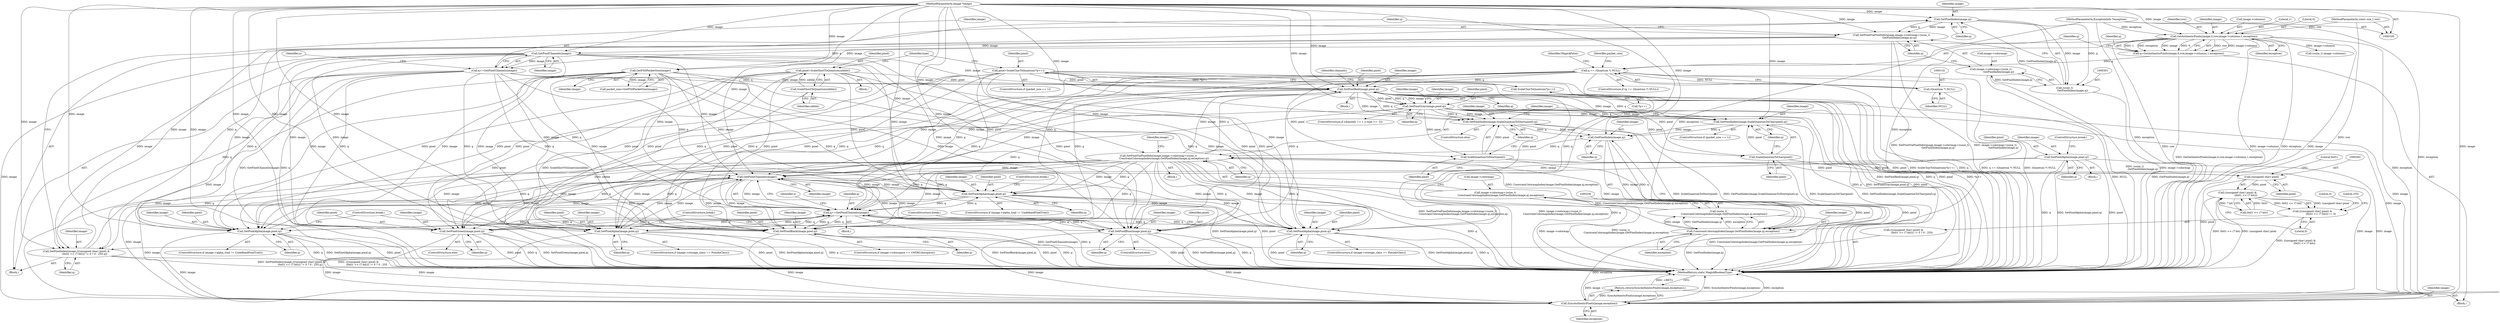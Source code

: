 digraph "1_ImageMagick_e14fd0a2801f73bdc123baf4fbab97dec55919eb@del" {
"1000302" [label="(Call,GetPixelIndex(image,q))"];
"1000277" [label="(Call,SetPixelIndex(image,(((unsigned char) pixel) &\n                     (0x01 << (7-bit))) != 0 ? 0 : 255,q))"];
"1000308" [label="(Call,GetPixelChannels(image))"];
"1000294" [label="(Call,SetPixelViaPixelInfo(image,image->colormap+(ssize_t)\n                    GetPixelIndex(image,q),q))"];
"1000302" [label="(Call,GetPixelIndex(image,q))"];
"1000101" [label="(MethodParameterIn,Image *image)"];
"1000300" [label="(Call,(ssize_t)\n                    GetPixelIndex(image,q))"];
"1000229" [label="(Call,SetPixelViaPixelInfo(image,image->colormap+(ssize_t)\n              ConstrainColormapIndex(image,GetPixelIndex(image,q),exception),q))"];
"1000237" [label="(Call,ConstrainColormapIndex(image,GetPixelIndex(image,q),exception))"];
"1000239" [label="(Call,GetPixelIndex(image,q))"];
"1000224" [label="(Call,SetPixelIndex(image,ScaleQuantumToShort(pixel),q))"];
"1000190" [label="(Call,SetPixelRed(image,pixel,q))"];
"1000138" [label="(Call,GetPSDPacketSize(image))"];
"1000119" [label="(Call,GetAuthenticPixels(image,0,row,image->columns,1,exception))"];
"1000103" [label="(MethodParameterIn,const size_t row)"];
"1000106" [label="(MethodParameterIn,ExceptionInfo *exception)"];
"1000405" [label="(Call,GetPixelChannels(image))"];
"1000396" [label="(Call,SetPixelAlpha(image,pixel,q))"];
"1000158" [label="(Call,pixel=ScaleCharToQuantum(*p++))"];
"1000160" [label="(Call,ScaleCharToQuantum(*p++))"];
"1000173" [label="(Call,pixel=ScaleShortToQuantum(nibble))"];
"1000175" [label="(Call,ScaleShortToQuantum(nibble))"];
"1000129" [label="(Call,q == (Quantum *) NULL)"];
"1000117" [label="(Call,q=GetAuthenticPixels(image,0,row,image->columns,1,exception))"];
"1000131" [label="(Call,(Quantum *) NULL)"];
"1000403" [label="(Call,q+=GetPixelChannels(image))"];
"1000182" [label="(Call,SetPixelAlpha(image,pixel,q))"];
"1000329" [label="(Call,SetPixelGreen(image,pixel,q))"];
"1000306" [label="(Call,q+=GetPixelChannels(image))"];
"1000347" [label="(Call,SetPixelBlue(image,pixel,q))"];
"1000324" [label="(Call,SetPixelAlpha(image,pixel,q))"];
"1000360" [label="(Call,SetPixelBlack(image,pixel,q))"];
"1000203" [label="(Call,SetPixelGray(image,pixel,q))"];
"1000371" [label="(Call,SetPixelAlpha(image,pixel,q))"];
"1000342" [label="(Call,SetPixelAlpha(image,pixel,q))"];
"1000226" [label="(Call,ScaleQuantumToShort(pixel))"];
"1000218" [label="(Call,SetPixelIndex(image,ScaleQuantumToChar(pixel),q))"];
"1000220" [label="(Call,ScaleQuantumToChar(pixel))"];
"1000235" [label="(Call,(ssize_t)\n              ConstrainColormapIndex(image,GetPixelIndex(image,q),exception))"];
"1000296" [label="(Call,image->colormap+(ssize_t)\n                    GetPixelIndex(image,q))"];
"1000408" [label="(Call,SyncAuthenticPixels(image,exception))"];
"1000407" [label="(Return,return(SyncAuthenticPixels(image,exception));)"];
"1000231" [label="(Call,image->colormap+(ssize_t)\n              ConstrainColormapIndex(image,GetPixelIndex(image,q),exception))"];
"1000282" [label="(Call,(unsigned char) pixel)"];
"1000281" [label="(Call,((unsigned char) pixel) &\n                     (0x01 << (7-bit)))"];
"1000280" [label="(Call,(((unsigned char) pixel) &\n                     (0x01 << (7-bit))) != 0)"];
"1000296" [label="(Call,image->colormap+(ssize_t)\n                    GetPixelIndex(image,q))"];
"1000304" [label="(Identifier,q)"];
"1000372" [label="(Identifier,image)"];
"1000197" [label="(Identifier,channels)"];
"1000410" [label="(Identifier,exception)"];
"1000336" [label="(ControlStructure,if (image->storage_class == PseudoClass))"];
"1000122" [label="(Identifier,row)"];
"1000204" [label="(Identifier,image)"];
"1000365" [label="(ControlStructure,if (image->alpha_trait != UndefinedPixelTrait))"];
"1000247" [label="(Identifier,image)"];
"1000238" [label="(Identifier,image)"];
"1000135" [label="(Identifier,MagickFalse)"];
"1000213" [label="(Block,)"];
"1000232" [label="(Call,image->colormap)"];
"1000184" [label="(Identifier,pixel)"];
"1000152" [label="(Identifier,x)"];
"1000240" [label="(Identifier,image)"];
"1000176" [label="(Identifier,nibble)"];
"1000139" [label="(Identifier,image)"];
"1000183" [label="(Identifier,image)"];
"1000205" [label="(Identifier,pixel)"];
"1000281" [label="(Call,((unsigned char) pixel) &\n                     (0x01 << (7-bit)))"];
"1000306" [label="(Call,q+=GetPixelChannels(image))"];
"1000120" [label="(Identifier,image)"];
"1000159" [label="(Identifier,pixel)"];
"1000123" [label="(Call,image->columns)"];
"1000397" [label="(Identifier,image)"];
"1000118" [label="(Identifier,q)"];
"1000348" [label="(Identifier,image)"];
"1000225" [label="(Identifier,image)"];
"1000175" [label="(Call,ScaleShortToQuantum(nibble))"];
"1000307" [label="(Identifier,q)"];
"1000291" [label="(Literal,0)"];
"1000351" [label="(ControlStructure,break;)"];
"1000302" [label="(Call,GetPixelIndex(image,q))"];
"1000107" [label="(Block,)"];
"1000220" [label="(Call,ScaleQuantumToChar(pixel))"];
"1000363" [label="(Identifier,q)"];
"1000292" [label="(Literal,255)"];
"1000127" [label="(Identifier,exception)"];
"1000405" [label="(Call,GetPixelChannels(image))"];
"1000293" [label="(Identifier,q)"];
"1000224" [label="(Call,SetPixelIndex(image,ScaleQuantumToShort(pixel),q))"];
"1000290" [label="(Literal,0)"];
"1000210" [label="(Identifier,image)"];
"1000349" [label="(Identifier,pixel)"];
"1000294" [label="(Call,SetPixelViaPixelInfo(image,image->colormap+(ssize_t)\n                    GetPixelIndex(image,q),q))"];
"1000403" [label="(Call,q+=GetPixelChannels(image))"];
"1000331" [label="(Identifier,pixel)"];
"1000243" [label="(Identifier,q)"];
"1000131" [label="(Call,(Quantum *) NULL)"];
"1000189" [label="(Block,)"];
"1000309" [label="(Identifier,image)"];
"1000297" [label="(Call,image->colormap)"];
"1000318" [label="(ControlStructure,if (image->storage_class == PseudoClass))"];
"1000182" [label="(Call,SetPixelAlpha(image,pixel,q))"];
"1000286" [label="(Literal,0x01)"];
"1000241" [label="(Identifier,q)"];
"1000237" [label="(Call,ConstrainColormapIndex(image,GetPixelIndex(image,q),exception))"];
"1000329" [label="(Call,SetPixelGreen(image,pixel,q))"];
"1000101" [label="(MethodParameterIn,Image *image)"];
"1000173" [label="(Call,pixel=ScaleShortToQuantum(nibble))"];
"1000161" [label="(Call,*p++)"];
"1000137" [label="(Identifier,packet_size)"];
"1000374" [label="(Identifier,q)"];
"1000308" [label="(Call,GetPixelChannels(image))"];
"1000408" [label="(Call,SyncAuthenticPixels(image,exception))"];
"1000186" [label="(ControlStructure,break;)"];
"1000226" [label="(Call,ScaleQuantumToShort(pixel))"];
"1000398" [label="(Identifier,pixel)"];
"1000154" [label="(ControlStructure,if (packet_size == 1))"];
"1000239" [label="(Call,GetPixelIndex(image,q))"];
"1000360" [label="(Call,SetPixelBlack(image,pixel,q))"];
"1000221" [label="(Identifier,pixel)"];
"1000228" [label="(Identifier,q)"];
"1000138" [label="(Call,GetPSDPacketSize(image))"];
"1000153" [label="(Block,)"];
"1000295" [label="(Identifier,image)"];
"1000185" [label="(Identifier,q)"];
"1000361" [label="(Identifier,image)"];
"1000285" [label="(Call,0x01 << (7-bit))"];
"1000231" [label="(Call,image->colormap+(ssize_t)\n              ConstrainColormapIndex(image,GetPixelIndex(image,q),exception))"];
"1000136" [label="(Call,packet_size=GetPSDPacketSize(image))"];
"1000371" [label="(Call,SetPixelAlpha(image,pixel,q))"];
"1000362" [label="(Identifier,pixel)"];
"1000280" [label="(Call,(((unsigned char) pixel) &\n                     (0x01 << (7-bit))) != 0)"];
"1000411" [label="(MethodReturn,static MagickBooleanType)"];
"1000324" [label="(Call,SetPixelAlpha(image,pixel,q))"];
"1000282" [label="(Call,(unsigned char) pixel)"];
"1000165" [label="(Block,)"];
"1000332" [label="(Identifier,q)"];
"1000342" [label="(Call,SetPixelAlpha(image,pixel,q))"];
"1000193" [label="(Identifier,q)"];
"1000327" [label="(Identifier,q)"];
"1000117" [label="(Call,q=GetAuthenticPixels(image,0,row,image->columns,1,exception))"];
"1000390" [label="(ControlStructure,if (image->alpha_trait != UndefinedPixelTrait))"];
"1000218" [label="(Call,SetPixelIndex(image,ScaleQuantumToChar(pixel),q))"];
"1000229" [label="(Call,SetPixelViaPixelInfo(image,image->colormap+(ssize_t)\n              ConstrainColormapIndex(image,GetPixelIndex(image,q),exception),q))"];
"1000126" [label="(Literal,1)"];
"1000325" [label="(Identifier,image)"];
"1000235" [label="(Call,(ssize_t)\n              ConstrainColormapIndex(image,GetPixelIndex(image,q),exception))"];
"1000106" [label="(MethodParameterIn,ExceptionInfo *exception)"];
"1000409" [label="(Identifier,image)"];
"1000346" [label="(ControlStructure,else)"];
"1000219" [label="(Identifier,image)"];
"1000300" [label="(Call,(ssize_t)\n                    GetPixelIndex(image,q))"];
"1000344" [label="(Identifier,pixel)"];
"1000303" [label="(Identifier,image)"];
"1000347" [label="(Call,SetPixelBlue(image,pixel,q))"];
"1000227" [label="(Identifier,pixel)"];
"1000373" [label="(Identifier,pixel)"];
"1000230" [label="(Identifier,image)"];
"1000203" [label="(Call,SetPixelGray(image,pixel,q))"];
"1000399" [label="(Identifier,q)"];
"1000375" [label="(ControlStructure,break;)"];
"1000400" [label="(ControlStructure,break;)"];
"1000276" [label="(Block,)"];
"1000121" [label="(Literal,0)"];
"1000214" [label="(ControlStructure,if (packet_size == 1))"];
"1000350" [label="(Identifier,q)"];
"1000284" [label="(Identifier,pixel)"];
"1000354" [label="(ControlStructure,if (image->colorspace == CMYKColorspace))"];
"1000330" [label="(Identifier,image)"];
"1000160" [label="(Call,ScaleCharToQuantum(*p++))"];
"1000174" [label="(Identifier,pixel)"];
"1000396" [label="(Call,SetPixelAlpha(image,pixel,q))"];
"1000305" [label="(Identifier,q)"];
"1000178" [label="(Identifier,type)"];
"1000190" [label="(Call,SetPixelRed(image,pixel,q))"];
"1000146" [label="(Call,(ssize_t) image->columns)"];
"1000222" [label="(Identifier,q)"];
"1000133" [label="(Identifier,NULL)"];
"1000192" [label="(Identifier,pixel)"];
"1000279" [label="(Call,(((unsigned char) pixel) &\n                     (0x01 << (7-bit))) != 0 ? 0 : 255)"];
"1000119" [label="(Call,GetAuthenticPixels(image,0,row,image->columns,1,exception))"];
"1000343" [label="(Identifier,image)"];
"1000181" [label="(Block,)"];
"1000129" [label="(Call,q == (Quantum *) NULL)"];
"1000223" [label="(ControlStructure,else)"];
"1000333" [label="(ControlStructure,break;)"];
"1000328" [label="(ControlStructure,else)"];
"1000191" [label="(Identifier,image)"];
"1000326" [label="(Identifier,pixel)"];
"1000407" [label="(Return,return(SyncAuthenticPixels(image,exception));)"];
"1000277" [label="(Call,SetPixelIndex(image,(((unsigned char) pixel) &\n                     (0x01 << (7-bit))) != 0 ? 0 : 255,q))"];
"1000406" [label="(Identifier,image)"];
"1000130" [label="(Identifier,q)"];
"1000278" [label="(Identifier,image)"];
"1000194" [label="(ControlStructure,if (channels == 1 || type == -2))"];
"1000128" [label="(ControlStructure,if (q == (Quantum *) NULL))"];
"1000242" [label="(Identifier,exception)"];
"1000311" [label="(Identifier,x)"];
"1000158" [label="(Call,pixel=ScaleCharToQuantum(*p++))"];
"1000345" [label="(Identifier,q)"];
"1000404" [label="(Identifier,q)"];
"1000103" [label="(MethodParameterIn,const size_t row)"];
"1000206" [label="(Identifier,q)"];
"1000302" -> "1000300"  [label="AST: "];
"1000302" -> "1000304"  [label="CFG: "];
"1000303" -> "1000302"  [label="AST: "];
"1000304" -> "1000302"  [label="AST: "];
"1000300" -> "1000302"  [label="CFG: "];
"1000302" -> "1000294"  [label="DDG: image"];
"1000302" -> "1000294"  [label="DDG: q"];
"1000302" -> "1000300"  [label="DDG: image"];
"1000302" -> "1000300"  [label="DDG: q"];
"1000277" -> "1000302"  [label="DDG: image"];
"1000277" -> "1000302"  [label="DDG: q"];
"1000101" -> "1000302"  [label="DDG: image"];
"1000277" -> "1000276"  [label="AST: "];
"1000277" -> "1000293"  [label="CFG: "];
"1000278" -> "1000277"  [label="AST: "];
"1000279" -> "1000277"  [label="AST: "];
"1000293" -> "1000277"  [label="AST: "];
"1000295" -> "1000277"  [label="CFG: "];
"1000277" -> "1000411"  [label="DDG: SetPixelIndex(image,(((unsigned char) pixel) &\n                     (0x01 << (7-bit))) != 0 ? 0 : 255,q)"];
"1000277" -> "1000411"  [label="DDG: (((unsigned char) pixel) &\n                     (0x01 << (7-bit))) != 0 ? 0 : 255"];
"1000308" -> "1000277"  [label="DDG: image"];
"1000229" -> "1000277"  [label="DDG: image"];
"1000229" -> "1000277"  [label="DDG: q"];
"1000101" -> "1000277"  [label="DDG: image"];
"1000306" -> "1000277"  [label="DDG: q"];
"1000308" -> "1000306"  [label="AST: "];
"1000308" -> "1000309"  [label="CFG: "];
"1000309" -> "1000308"  [label="AST: "];
"1000306" -> "1000308"  [label="CFG: "];
"1000308" -> "1000190"  [label="DDG: image"];
"1000308" -> "1000306"  [label="DDG: image"];
"1000294" -> "1000308"  [label="DDG: image"];
"1000101" -> "1000308"  [label="DDG: image"];
"1000308" -> "1000324"  [label="DDG: image"];
"1000308" -> "1000329"  [label="DDG: image"];
"1000308" -> "1000342"  [label="DDG: image"];
"1000308" -> "1000347"  [label="DDG: image"];
"1000308" -> "1000360"  [label="DDG: image"];
"1000308" -> "1000371"  [label="DDG: image"];
"1000308" -> "1000396"  [label="DDG: image"];
"1000308" -> "1000405"  [label="DDG: image"];
"1000308" -> "1000408"  [label="DDG: image"];
"1000294" -> "1000276"  [label="AST: "];
"1000294" -> "1000305"  [label="CFG: "];
"1000295" -> "1000294"  [label="AST: "];
"1000296" -> "1000294"  [label="AST: "];
"1000305" -> "1000294"  [label="AST: "];
"1000307" -> "1000294"  [label="CFG: "];
"1000294" -> "1000411"  [label="DDG: SetPixelViaPixelInfo(image,image->colormap+(ssize_t)\n                    GetPixelIndex(image,q),q)"];
"1000294" -> "1000411"  [label="DDG: image->colormap+(ssize_t)\n                    GetPixelIndex(image,q)"];
"1000101" -> "1000294"  [label="DDG: image"];
"1000300" -> "1000294"  [label="DDG: GetPixelIndex(image,q)"];
"1000294" -> "1000306"  [label="DDG: q"];
"1000101" -> "1000100"  [label="AST: "];
"1000101" -> "1000411"  [label="DDG: image"];
"1000101" -> "1000119"  [label="DDG: image"];
"1000101" -> "1000138"  [label="DDG: image"];
"1000101" -> "1000190"  [label="DDG: image"];
"1000101" -> "1000203"  [label="DDG: image"];
"1000101" -> "1000218"  [label="DDG: image"];
"1000101" -> "1000224"  [label="DDG: image"];
"1000101" -> "1000229"  [label="DDG: image"];
"1000101" -> "1000237"  [label="DDG: image"];
"1000101" -> "1000239"  [label="DDG: image"];
"1000101" -> "1000324"  [label="DDG: image"];
"1000101" -> "1000329"  [label="DDG: image"];
"1000101" -> "1000342"  [label="DDG: image"];
"1000101" -> "1000347"  [label="DDG: image"];
"1000101" -> "1000360"  [label="DDG: image"];
"1000101" -> "1000371"  [label="DDG: image"];
"1000101" -> "1000396"  [label="DDG: image"];
"1000101" -> "1000405"  [label="DDG: image"];
"1000101" -> "1000408"  [label="DDG: image"];
"1000300" -> "1000296"  [label="AST: "];
"1000301" -> "1000300"  [label="AST: "];
"1000296" -> "1000300"  [label="CFG: "];
"1000300" -> "1000411"  [label="DDG: GetPixelIndex(image,q)"];
"1000300" -> "1000296"  [label="DDG: GetPixelIndex(image,q)"];
"1000229" -> "1000213"  [label="AST: "];
"1000229" -> "1000243"  [label="CFG: "];
"1000230" -> "1000229"  [label="AST: "];
"1000231" -> "1000229"  [label="AST: "];
"1000243" -> "1000229"  [label="AST: "];
"1000247" -> "1000229"  [label="CFG: "];
"1000229" -> "1000411"  [label="DDG: SetPixelViaPixelInfo(image,image->colormap+(ssize_t)\n              ConstrainColormapIndex(image,GetPixelIndex(image,q),exception),q)"];
"1000229" -> "1000411"  [label="DDG: image->colormap+(ssize_t)\n              ConstrainColormapIndex(image,GetPixelIndex(image,q),exception)"];
"1000229" -> "1000411"  [label="DDG: q"];
"1000229" -> "1000190"  [label="DDG: image"];
"1000229" -> "1000190"  [label="DDG: q"];
"1000237" -> "1000229"  [label="DDG: image"];
"1000235" -> "1000229"  [label="DDG: ConstrainColormapIndex(image,GetPixelIndex(image,q),exception)"];
"1000239" -> "1000229"  [label="DDG: q"];
"1000229" -> "1000324"  [label="DDG: image"];
"1000229" -> "1000324"  [label="DDG: q"];
"1000229" -> "1000329"  [label="DDG: image"];
"1000229" -> "1000329"  [label="DDG: q"];
"1000229" -> "1000342"  [label="DDG: image"];
"1000229" -> "1000342"  [label="DDG: q"];
"1000229" -> "1000347"  [label="DDG: image"];
"1000229" -> "1000347"  [label="DDG: q"];
"1000229" -> "1000360"  [label="DDG: image"];
"1000229" -> "1000360"  [label="DDG: q"];
"1000229" -> "1000371"  [label="DDG: image"];
"1000229" -> "1000371"  [label="DDG: q"];
"1000229" -> "1000396"  [label="DDG: image"];
"1000229" -> "1000396"  [label="DDG: q"];
"1000229" -> "1000403"  [label="DDG: q"];
"1000229" -> "1000405"  [label="DDG: image"];
"1000229" -> "1000408"  [label="DDG: image"];
"1000237" -> "1000235"  [label="AST: "];
"1000237" -> "1000242"  [label="CFG: "];
"1000238" -> "1000237"  [label="AST: "];
"1000239" -> "1000237"  [label="AST: "];
"1000242" -> "1000237"  [label="AST: "];
"1000235" -> "1000237"  [label="CFG: "];
"1000237" -> "1000411"  [label="DDG: GetPixelIndex(image,q)"];
"1000237" -> "1000235"  [label="DDG: image"];
"1000237" -> "1000235"  [label="DDG: GetPixelIndex(image,q)"];
"1000237" -> "1000235"  [label="DDG: exception"];
"1000239" -> "1000237"  [label="DDG: image"];
"1000239" -> "1000237"  [label="DDG: q"];
"1000119" -> "1000237"  [label="DDG: exception"];
"1000106" -> "1000237"  [label="DDG: exception"];
"1000237" -> "1000408"  [label="DDG: exception"];
"1000239" -> "1000241"  [label="CFG: "];
"1000240" -> "1000239"  [label="AST: "];
"1000241" -> "1000239"  [label="AST: "];
"1000242" -> "1000239"  [label="CFG: "];
"1000224" -> "1000239"  [label="DDG: image"];
"1000224" -> "1000239"  [label="DDG: q"];
"1000218" -> "1000239"  [label="DDG: image"];
"1000218" -> "1000239"  [label="DDG: q"];
"1000224" -> "1000223"  [label="AST: "];
"1000224" -> "1000228"  [label="CFG: "];
"1000225" -> "1000224"  [label="AST: "];
"1000226" -> "1000224"  [label="AST: "];
"1000228" -> "1000224"  [label="AST: "];
"1000230" -> "1000224"  [label="CFG: "];
"1000224" -> "1000411"  [label="DDG: ScaleQuantumToShort(pixel)"];
"1000224" -> "1000411"  [label="DDG: SetPixelIndex(image,ScaleQuantumToShort(pixel),q)"];
"1000190" -> "1000224"  [label="DDG: image"];
"1000190" -> "1000224"  [label="DDG: q"];
"1000203" -> "1000224"  [label="DDG: image"];
"1000203" -> "1000224"  [label="DDG: q"];
"1000226" -> "1000224"  [label="DDG: pixel"];
"1000190" -> "1000189"  [label="AST: "];
"1000190" -> "1000193"  [label="CFG: "];
"1000191" -> "1000190"  [label="AST: "];
"1000192" -> "1000190"  [label="AST: "];
"1000193" -> "1000190"  [label="AST: "];
"1000197" -> "1000190"  [label="CFG: "];
"1000190" -> "1000411"  [label="DDG: SetPixelRed(image,pixel,q)"];
"1000190" -> "1000411"  [label="DDG: q"];
"1000190" -> "1000411"  [label="DDG: pixel"];
"1000138" -> "1000190"  [label="DDG: image"];
"1000405" -> "1000190"  [label="DDG: image"];
"1000158" -> "1000190"  [label="DDG: pixel"];
"1000173" -> "1000190"  [label="DDG: pixel"];
"1000129" -> "1000190"  [label="DDG: q"];
"1000403" -> "1000190"  [label="DDG: q"];
"1000306" -> "1000190"  [label="DDG: q"];
"1000190" -> "1000203"  [label="DDG: image"];
"1000190" -> "1000203"  [label="DDG: pixel"];
"1000190" -> "1000203"  [label="DDG: q"];
"1000190" -> "1000218"  [label="DDG: image"];
"1000190" -> "1000218"  [label="DDG: q"];
"1000190" -> "1000220"  [label="DDG: pixel"];
"1000190" -> "1000226"  [label="DDG: pixel"];
"1000190" -> "1000403"  [label="DDG: q"];
"1000190" -> "1000405"  [label="DDG: image"];
"1000190" -> "1000408"  [label="DDG: image"];
"1000138" -> "1000136"  [label="AST: "];
"1000138" -> "1000139"  [label="CFG: "];
"1000139" -> "1000138"  [label="AST: "];
"1000136" -> "1000138"  [label="CFG: "];
"1000138" -> "1000136"  [label="DDG: image"];
"1000119" -> "1000138"  [label="DDG: image"];
"1000138" -> "1000324"  [label="DDG: image"];
"1000138" -> "1000329"  [label="DDG: image"];
"1000138" -> "1000342"  [label="DDG: image"];
"1000138" -> "1000347"  [label="DDG: image"];
"1000138" -> "1000360"  [label="DDG: image"];
"1000138" -> "1000371"  [label="DDG: image"];
"1000138" -> "1000396"  [label="DDG: image"];
"1000138" -> "1000405"  [label="DDG: image"];
"1000138" -> "1000408"  [label="DDG: image"];
"1000119" -> "1000117"  [label="AST: "];
"1000119" -> "1000127"  [label="CFG: "];
"1000120" -> "1000119"  [label="AST: "];
"1000121" -> "1000119"  [label="AST: "];
"1000122" -> "1000119"  [label="AST: "];
"1000123" -> "1000119"  [label="AST: "];
"1000126" -> "1000119"  [label="AST: "];
"1000127" -> "1000119"  [label="AST: "];
"1000117" -> "1000119"  [label="CFG: "];
"1000119" -> "1000411"  [label="DDG: image->columns"];
"1000119" -> "1000411"  [label="DDG: exception"];
"1000119" -> "1000411"  [label="DDG: image"];
"1000119" -> "1000411"  [label="DDG: row"];
"1000119" -> "1000117"  [label="DDG: row"];
"1000119" -> "1000117"  [label="DDG: image->columns"];
"1000119" -> "1000117"  [label="DDG: 1"];
"1000119" -> "1000117"  [label="DDG: exception"];
"1000119" -> "1000117"  [label="DDG: image"];
"1000119" -> "1000117"  [label="DDG: 0"];
"1000103" -> "1000119"  [label="DDG: row"];
"1000106" -> "1000119"  [label="DDG: exception"];
"1000119" -> "1000146"  [label="DDG: image->columns"];
"1000119" -> "1000408"  [label="DDG: exception"];
"1000103" -> "1000100"  [label="AST: "];
"1000103" -> "1000411"  [label="DDG: row"];
"1000106" -> "1000100"  [label="AST: "];
"1000106" -> "1000411"  [label="DDG: exception"];
"1000106" -> "1000408"  [label="DDG: exception"];
"1000405" -> "1000403"  [label="AST: "];
"1000405" -> "1000406"  [label="CFG: "];
"1000406" -> "1000405"  [label="AST: "];
"1000403" -> "1000405"  [label="CFG: "];
"1000405" -> "1000324"  [label="DDG: image"];
"1000405" -> "1000329"  [label="DDG: image"];
"1000405" -> "1000342"  [label="DDG: image"];
"1000405" -> "1000347"  [label="DDG: image"];
"1000405" -> "1000360"  [label="DDG: image"];
"1000405" -> "1000371"  [label="DDG: image"];
"1000405" -> "1000396"  [label="DDG: image"];
"1000405" -> "1000403"  [label="DDG: image"];
"1000396" -> "1000405"  [label="DDG: image"];
"1000360" -> "1000405"  [label="DDG: image"];
"1000342" -> "1000405"  [label="DDG: image"];
"1000347" -> "1000405"  [label="DDG: image"];
"1000329" -> "1000405"  [label="DDG: image"];
"1000371" -> "1000405"  [label="DDG: image"];
"1000182" -> "1000405"  [label="DDG: image"];
"1000203" -> "1000405"  [label="DDG: image"];
"1000324" -> "1000405"  [label="DDG: image"];
"1000405" -> "1000408"  [label="DDG: image"];
"1000396" -> "1000390"  [label="AST: "];
"1000396" -> "1000399"  [label="CFG: "];
"1000397" -> "1000396"  [label="AST: "];
"1000398" -> "1000396"  [label="AST: "];
"1000399" -> "1000396"  [label="AST: "];
"1000400" -> "1000396"  [label="CFG: "];
"1000396" -> "1000411"  [label="DDG: SetPixelAlpha(image,pixel,q)"];
"1000396" -> "1000411"  [label="DDG: pixel"];
"1000396" -> "1000411"  [label="DDG: q"];
"1000158" -> "1000396"  [label="DDG: pixel"];
"1000173" -> "1000396"  [label="DDG: pixel"];
"1000129" -> "1000396"  [label="DDG: q"];
"1000403" -> "1000396"  [label="DDG: q"];
"1000306" -> "1000396"  [label="DDG: q"];
"1000396" -> "1000403"  [label="DDG: q"];
"1000396" -> "1000408"  [label="DDG: image"];
"1000158" -> "1000154"  [label="AST: "];
"1000158" -> "1000160"  [label="CFG: "];
"1000159" -> "1000158"  [label="AST: "];
"1000160" -> "1000158"  [label="AST: "];
"1000178" -> "1000158"  [label="CFG: "];
"1000158" -> "1000411"  [label="DDG: pixel"];
"1000158" -> "1000411"  [label="DDG: ScaleCharToQuantum(*p++)"];
"1000160" -> "1000158"  [label="DDG: *p++"];
"1000158" -> "1000324"  [label="DDG: pixel"];
"1000158" -> "1000329"  [label="DDG: pixel"];
"1000158" -> "1000342"  [label="DDG: pixel"];
"1000158" -> "1000347"  [label="DDG: pixel"];
"1000158" -> "1000360"  [label="DDG: pixel"];
"1000158" -> "1000371"  [label="DDG: pixel"];
"1000160" -> "1000161"  [label="CFG: "];
"1000161" -> "1000160"  [label="AST: "];
"1000160" -> "1000411"  [label="DDG: *p++"];
"1000173" -> "1000165"  [label="AST: "];
"1000173" -> "1000175"  [label="CFG: "];
"1000174" -> "1000173"  [label="AST: "];
"1000175" -> "1000173"  [label="AST: "];
"1000178" -> "1000173"  [label="CFG: "];
"1000173" -> "1000411"  [label="DDG: pixel"];
"1000173" -> "1000411"  [label="DDG: ScaleShortToQuantum(nibble)"];
"1000175" -> "1000173"  [label="DDG: nibble"];
"1000173" -> "1000324"  [label="DDG: pixel"];
"1000173" -> "1000329"  [label="DDG: pixel"];
"1000173" -> "1000342"  [label="DDG: pixel"];
"1000173" -> "1000347"  [label="DDG: pixel"];
"1000173" -> "1000360"  [label="DDG: pixel"];
"1000173" -> "1000371"  [label="DDG: pixel"];
"1000175" -> "1000176"  [label="CFG: "];
"1000176" -> "1000175"  [label="AST: "];
"1000175" -> "1000411"  [label="DDG: nibble"];
"1000129" -> "1000128"  [label="AST: "];
"1000129" -> "1000131"  [label="CFG: "];
"1000130" -> "1000129"  [label="AST: "];
"1000131" -> "1000129"  [label="AST: "];
"1000135" -> "1000129"  [label="CFG: "];
"1000137" -> "1000129"  [label="CFG: "];
"1000129" -> "1000411"  [label="DDG: q"];
"1000129" -> "1000411"  [label="DDG: q == (Quantum *) NULL"];
"1000129" -> "1000411"  [label="DDG: (Quantum *) NULL"];
"1000117" -> "1000129"  [label="DDG: q"];
"1000131" -> "1000129"  [label="DDG: NULL"];
"1000129" -> "1000324"  [label="DDG: q"];
"1000129" -> "1000329"  [label="DDG: q"];
"1000129" -> "1000342"  [label="DDG: q"];
"1000129" -> "1000347"  [label="DDG: q"];
"1000129" -> "1000360"  [label="DDG: q"];
"1000129" -> "1000371"  [label="DDG: q"];
"1000129" -> "1000403"  [label="DDG: q"];
"1000117" -> "1000107"  [label="AST: "];
"1000118" -> "1000117"  [label="AST: "];
"1000130" -> "1000117"  [label="CFG: "];
"1000117" -> "1000411"  [label="DDG: GetAuthenticPixels(image,0,row,image->columns,1,exception)"];
"1000131" -> "1000133"  [label="CFG: "];
"1000132" -> "1000131"  [label="AST: "];
"1000133" -> "1000131"  [label="AST: "];
"1000131" -> "1000411"  [label="DDG: NULL"];
"1000403" -> "1000153"  [label="AST: "];
"1000404" -> "1000403"  [label="AST: "];
"1000152" -> "1000403"  [label="CFG: "];
"1000403" -> "1000411"  [label="DDG: GetPixelChannels(image)"];
"1000403" -> "1000411"  [label="DDG: q"];
"1000403" -> "1000324"  [label="DDG: q"];
"1000403" -> "1000329"  [label="DDG: q"];
"1000403" -> "1000342"  [label="DDG: q"];
"1000403" -> "1000347"  [label="DDG: q"];
"1000403" -> "1000360"  [label="DDG: q"];
"1000403" -> "1000371"  [label="DDG: q"];
"1000182" -> "1000403"  [label="DDG: q"];
"1000329" -> "1000403"  [label="DDG: q"];
"1000347" -> "1000403"  [label="DDG: q"];
"1000324" -> "1000403"  [label="DDG: q"];
"1000360" -> "1000403"  [label="DDG: q"];
"1000203" -> "1000403"  [label="DDG: q"];
"1000306" -> "1000403"  [label="DDG: q"];
"1000371" -> "1000403"  [label="DDG: q"];
"1000342" -> "1000403"  [label="DDG: q"];
"1000182" -> "1000181"  [label="AST: "];
"1000182" -> "1000185"  [label="CFG: "];
"1000183" -> "1000182"  [label="AST: "];
"1000184" -> "1000182"  [label="AST: "];
"1000185" -> "1000182"  [label="AST: "];
"1000186" -> "1000182"  [label="CFG: "];
"1000182" -> "1000411"  [label="DDG: q"];
"1000182" -> "1000411"  [label="DDG: SetPixelAlpha(image,pixel,q)"];
"1000182" -> "1000411"  [label="DDG: pixel"];
"1000182" -> "1000408"  [label="DDG: image"];
"1000329" -> "1000328"  [label="AST: "];
"1000329" -> "1000332"  [label="CFG: "];
"1000330" -> "1000329"  [label="AST: "];
"1000331" -> "1000329"  [label="AST: "];
"1000332" -> "1000329"  [label="AST: "];
"1000333" -> "1000329"  [label="CFG: "];
"1000329" -> "1000411"  [label="DDG: pixel"];
"1000329" -> "1000411"  [label="DDG: q"];
"1000329" -> "1000411"  [label="DDG: SetPixelGreen(image,pixel,q)"];
"1000306" -> "1000329"  [label="DDG: q"];
"1000329" -> "1000408"  [label="DDG: image"];
"1000306" -> "1000276"  [label="AST: "];
"1000307" -> "1000306"  [label="AST: "];
"1000311" -> "1000306"  [label="CFG: "];
"1000306" -> "1000411"  [label="DDG: q"];
"1000306" -> "1000411"  [label="DDG: GetPixelChannels(image)"];
"1000306" -> "1000324"  [label="DDG: q"];
"1000306" -> "1000342"  [label="DDG: q"];
"1000306" -> "1000347"  [label="DDG: q"];
"1000306" -> "1000360"  [label="DDG: q"];
"1000306" -> "1000371"  [label="DDG: q"];
"1000347" -> "1000346"  [label="AST: "];
"1000347" -> "1000350"  [label="CFG: "];
"1000348" -> "1000347"  [label="AST: "];
"1000349" -> "1000347"  [label="AST: "];
"1000350" -> "1000347"  [label="AST: "];
"1000351" -> "1000347"  [label="CFG: "];
"1000347" -> "1000411"  [label="DDG: pixel"];
"1000347" -> "1000411"  [label="DDG: SetPixelBlue(image,pixel,q)"];
"1000347" -> "1000411"  [label="DDG: q"];
"1000347" -> "1000408"  [label="DDG: image"];
"1000324" -> "1000318"  [label="AST: "];
"1000324" -> "1000327"  [label="CFG: "];
"1000325" -> "1000324"  [label="AST: "];
"1000326" -> "1000324"  [label="AST: "];
"1000327" -> "1000324"  [label="AST: "];
"1000333" -> "1000324"  [label="CFG: "];
"1000324" -> "1000411"  [label="DDG: pixel"];
"1000324" -> "1000411"  [label="DDG: SetPixelAlpha(image,pixel,q)"];
"1000324" -> "1000411"  [label="DDG: q"];
"1000324" -> "1000408"  [label="DDG: image"];
"1000360" -> "1000354"  [label="AST: "];
"1000360" -> "1000363"  [label="CFG: "];
"1000361" -> "1000360"  [label="AST: "];
"1000362" -> "1000360"  [label="AST: "];
"1000363" -> "1000360"  [label="AST: "];
"1000375" -> "1000360"  [label="CFG: "];
"1000360" -> "1000411"  [label="DDG: SetPixelBlack(image,pixel,q)"];
"1000360" -> "1000411"  [label="DDG: pixel"];
"1000360" -> "1000411"  [label="DDG: q"];
"1000360" -> "1000408"  [label="DDG: image"];
"1000203" -> "1000194"  [label="AST: "];
"1000203" -> "1000206"  [label="CFG: "];
"1000204" -> "1000203"  [label="AST: "];
"1000205" -> "1000203"  [label="AST: "];
"1000206" -> "1000203"  [label="AST: "];
"1000210" -> "1000203"  [label="CFG: "];
"1000203" -> "1000411"  [label="DDG: q"];
"1000203" -> "1000411"  [label="DDG: SetPixelGray(image,pixel,q)"];
"1000203" -> "1000411"  [label="DDG: pixel"];
"1000203" -> "1000218"  [label="DDG: image"];
"1000203" -> "1000218"  [label="DDG: q"];
"1000203" -> "1000220"  [label="DDG: pixel"];
"1000203" -> "1000226"  [label="DDG: pixel"];
"1000203" -> "1000408"  [label="DDG: image"];
"1000371" -> "1000365"  [label="AST: "];
"1000371" -> "1000374"  [label="CFG: "];
"1000372" -> "1000371"  [label="AST: "];
"1000373" -> "1000371"  [label="AST: "];
"1000374" -> "1000371"  [label="AST: "];
"1000375" -> "1000371"  [label="CFG: "];
"1000371" -> "1000411"  [label="DDG: pixel"];
"1000371" -> "1000411"  [label="DDG: q"];
"1000371" -> "1000411"  [label="DDG: SetPixelAlpha(image,pixel,q)"];
"1000371" -> "1000408"  [label="DDG: image"];
"1000342" -> "1000336"  [label="AST: "];
"1000342" -> "1000345"  [label="CFG: "];
"1000343" -> "1000342"  [label="AST: "];
"1000344" -> "1000342"  [label="AST: "];
"1000345" -> "1000342"  [label="AST: "];
"1000351" -> "1000342"  [label="CFG: "];
"1000342" -> "1000411"  [label="DDG: pixel"];
"1000342" -> "1000411"  [label="DDG: SetPixelAlpha(image,pixel,q)"];
"1000342" -> "1000411"  [label="DDG: q"];
"1000342" -> "1000408"  [label="DDG: image"];
"1000226" -> "1000227"  [label="CFG: "];
"1000227" -> "1000226"  [label="AST: "];
"1000228" -> "1000226"  [label="CFG: "];
"1000226" -> "1000411"  [label="DDG: pixel"];
"1000226" -> "1000282"  [label="DDG: pixel"];
"1000218" -> "1000214"  [label="AST: "];
"1000218" -> "1000222"  [label="CFG: "];
"1000219" -> "1000218"  [label="AST: "];
"1000220" -> "1000218"  [label="AST: "];
"1000222" -> "1000218"  [label="AST: "];
"1000230" -> "1000218"  [label="CFG: "];
"1000218" -> "1000411"  [label="DDG: SetPixelIndex(image,ScaleQuantumToChar(pixel),q)"];
"1000218" -> "1000411"  [label="DDG: ScaleQuantumToChar(pixel)"];
"1000220" -> "1000218"  [label="DDG: pixel"];
"1000220" -> "1000221"  [label="CFG: "];
"1000221" -> "1000220"  [label="AST: "];
"1000222" -> "1000220"  [label="CFG: "];
"1000220" -> "1000411"  [label="DDG: pixel"];
"1000220" -> "1000282"  [label="DDG: pixel"];
"1000235" -> "1000231"  [label="AST: "];
"1000236" -> "1000235"  [label="AST: "];
"1000231" -> "1000235"  [label="CFG: "];
"1000235" -> "1000411"  [label="DDG: ConstrainColormapIndex(image,GetPixelIndex(image,q),exception)"];
"1000235" -> "1000231"  [label="DDG: ConstrainColormapIndex(image,GetPixelIndex(image,q),exception)"];
"1000297" -> "1000296"  [label="AST: "];
"1000305" -> "1000296"  [label="CFG: "];
"1000296" -> "1000411"  [label="DDG: (ssize_t)\n                    GetPixelIndex(image,q)"];
"1000296" -> "1000411"  [label="DDG: image->colormap"];
"1000408" -> "1000407"  [label="AST: "];
"1000408" -> "1000410"  [label="CFG: "];
"1000409" -> "1000408"  [label="AST: "];
"1000410" -> "1000408"  [label="AST: "];
"1000407" -> "1000408"  [label="CFG: "];
"1000408" -> "1000411"  [label="DDG: image"];
"1000408" -> "1000411"  [label="DDG: SyncAuthenticPixels(image,exception)"];
"1000408" -> "1000411"  [label="DDG: exception"];
"1000408" -> "1000407"  [label="DDG: SyncAuthenticPixels(image,exception)"];
"1000407" -> "1000107"  [label="AST: "];
"1000411" -> "1000407"  [label="CFG: "];
"1000407" -> "1000411"  [label="DDG: <RET>"];
"1000232" -> "1000231"  [label="AST: "];
"1000243" -> "1000231"  [label="CFG: "];
"1000231" -> "1000411"  [label="DDG: (ssize_t)\n              ConstrainColormapIndex(image,GetPixelIndex(image,q),exception)"];
"1000231" -> "1000411"  [label="DDG: image->colormap"];
"1000282" -> "1000281"  [label="AST: "];
"1000282" -> "1000284"  [label="CFG: "];
"1000283" -> "1000282"  [label="AST: "];
"1000284" -> "1000282"  [label="AST: "];
"1000286" -> "1000282"  [label="CFG: "];
"1000282" -> "1000411"  [label="DDG: pixel"];
"1000282" -> "1000281"  [label="DDG: pixel"];
"1000281" -> "1000280"  [label="AST: "];
"1000281" -> "1000285"  [label="CFG: "];
"1000285" -> "1000281"  [label="AST: "];
"1000290" -> "1000281"  [label="CFG: "];
"1000281" -> "1000411"  [label="DDG: 0x01 << (7-bit)"];
"1000281" -> "1000411"  [label="DDG: (unsigned char) pixel"];
"1000281" -> "1000280"  [label="DDG: (unsigned char) pixel"];
"1000281" -> "1000280"  [label="DDG: 0x01 << (7-bit)"];
"1000285" -> "1000281"  [label="DDG: 0x01"];
"1000285" -> "1000281"  [label="DDG: 7-bit"];
"1000280" -> "1000279"  [label="AST: "];
"1000280" -> "1000290"  [label="CFG: "];
"1000290" -> "1000280"  [label="AST: "];
"1000291" -> "1000280"  [label="CFG: "];
"1000292" -> "1000280"  [label="CFG: "];
"1000280" -> "1000411"  [label="DDG: ((unsigned char) pixel) &\n                     (0x01 << (7-bit))"];
}
